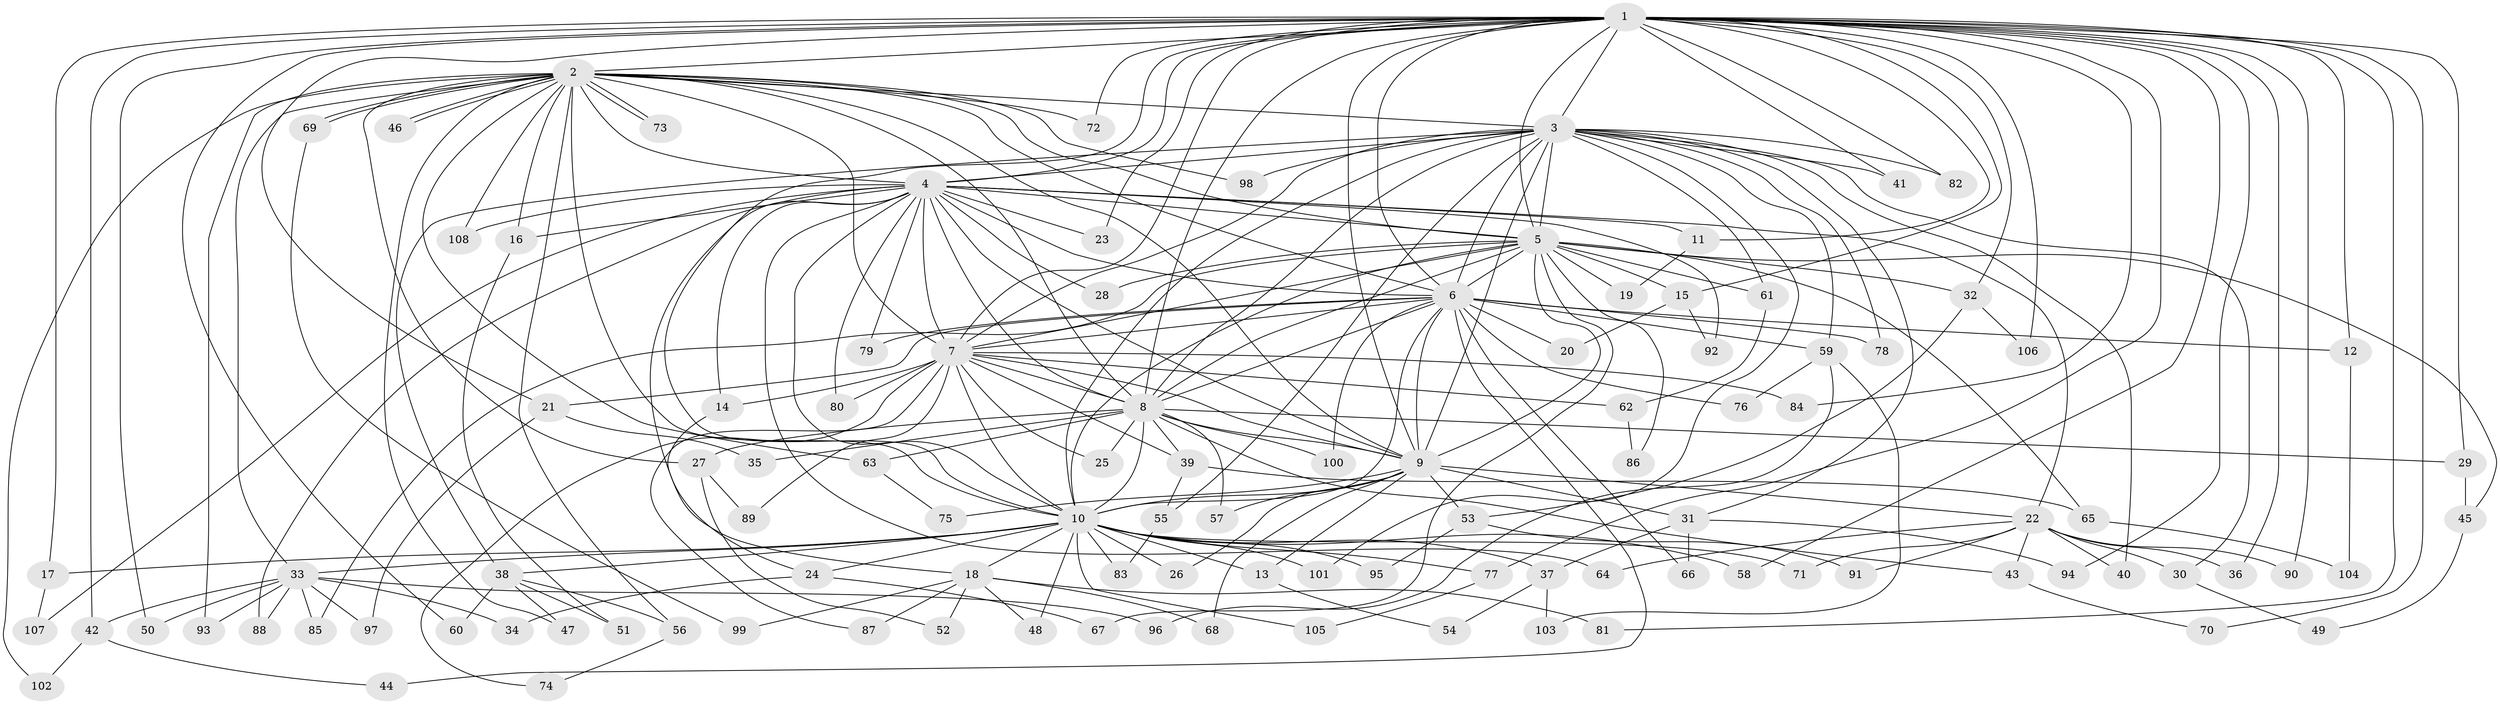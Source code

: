 // coarse degree distribution, {16: 0.029411764705882353, 24: 0.029411764705882353, 11: 0.058823529411764705, 13: 0.029411764705882353, 9: 0.11764705882352941, 8: 0.11764705882352941, 19: 0.029411764705882353, 3: 0.17647058823529413, 5: 0.058823529411764705, 2: 0.11764705882352941, 7: 0.029411764705882353, 4: 0.11764705882352941, 1: 0.08823529411764706}
// Generated by graph-tools (version 1.1) at 2025/49/03/04/25 22:49:56]
// undirected, 108 vertices, 241 edges
graph export_dot {
  node [color=gray90,style=filled];
  1;
  2;
  3;
  4;
  5;
  6;
  7;
  8;
  9;
  10;
  11;
  12;
  13;
  14;
  15;
  16;
  17;
  18;
  19;
  20;
  21;
  22;
  23;
  24;
  25;
  26;
  27;
  28;
  29;
  30;
  31;
  32;
  33;
  34;
  35;
  36;
  37;
  38;
  39;
  40;
  41;
  42;
  43;
  44;
  45;
  46;
  47;
  48;
  49;
  50;
  51;
  52;
  53;
  54;
  55;
  56;
  57;
  58;
  59;
  60;
  61;
  62;
  63;
  64;
  65;
  66;
  67;
  68;
  69;
  70;
  71;
  72;
  73;
  74;
  75;
  76;
  77;
  78;
  79;
  80;
  81;
  82;
  83;
  84;
  85;
  86;
  87;
  88;
  89;
  90;
  91;
  92;
  93;
  94;
  95;
  96;
  97;
  98;
  99;
  100;
  101;
  102;
  103;
  104;
  105;
  106;
  107;
  108;
  1 -- 2;
  1 -- 3;
  1 -- 4;
  1 -- 5;
  1 -- 6;
  1 -- 7;
  1 -- 8;
  1 -- 9;
  1 -- 10;
  1 -- 11;
  1 -- 12;
  1 -- 15;
  1 -- 17;
  1 -- 21;
  1 -- 23;
  1 -- 29;
  1 -- 32;
  1 -- 36;
  1 -- 41;
  1 -- 42;
  1 -- 50;
  1 -- 58;
  1 -- 60;
  1 -- 70;
  1 -- 72;
  1 -- 77;
  1 -- 81;
  1 -- 82;
  1 -- 84;
  1 -- 90;
  1 -- 94;
  1 -- 106;
  2 -- 3;
  2 -- 4;
  2 -- 5;
  2 -- 6;
  2 -- 7;
  2 -- 8;
  2 -- 9;
  2 -- 10;
  2 -- 16;
  2 -- 27;
  2 -- 33;
  2 -- 46;
  2 -- 46;
  2 -- 47;
  2 -- 56;
  2 -- 63;
  2 -- 69;
  2 -- 69;
  2 -- 72;
  2 -- 73;
  2 -- 73;
  2 -- 93;
  2 -- 98;
  2 -- 102;
  2 -- 108;
  3 -- 4;
  3 -- 5;
  3 -- 6;
  3 -- 7;
  3 -- 8;
  3 -- 9;
  3 -- 10;
  3 -- 30;
  3 -- 31;
  3 -- 38;
  3 -- 40;
  3 -- 41;
  3 -- 55;
  3 -- 59;
  3 -- 61;
  3 -- 78;
  3 -- 82;
  3 -- 98;
  3 -- 101;
  4 -- 5;
  4 -- 6;
  4 -- 7;
  4 -- 8;
  4 -- 9;
  4 -- 10;
  4 -- 11;
  4 -- 14;
  4 -- 16;
  4 -- 18;
  4 -- 22;
  4 -- 23;
  4 -- 28;
  4 -- 64;
  4 -- 79;
  4 -- 80;
  4 -- 88;
  4 -- 92;
  4 -- 107;
  4 -- 108;
  5 -- 6;
  5 -- 7;
  5 -- 8;
  5 -- 9;
  5 -- 10;
  5 -- 15;
  5 -- 19;
  5 -- 28;
  5 -- 32;
  5 -- 45;
  5 -- 61;
  5 -- 65;
  5 -- 67;
  5 -- 85;
  5 -- 86;
  6 -- 7;
  6 -- 8;
  6 -- 9;
  6 -- 10;
  6 -- 12;
  6 -- 20;
  6 -- 21;
  6 -- 44;
  6 -- 59;
  6 -- 66;
  6 -- 76;
  6 -- 78;
  6 -- 79;
  6 -- 100;
  7 -- 8;
  7 -- 9;
  7 -- 10;
  7 -- 14;
  7 -- 25;
  7 -- 39;
  7 -- 62;
  7 -- 74;
  7 -- 80;
  7 -- 84;
  7 -- 87;
  7 -- 89;
  8 -- 9;
  8 -- 10;
  8 -- 25;
  8 -- 27;
  8 -- 29;
  8 -- 35;
  8 -- 39;
  8 -- 43;
  8 -- 57;
  8 -- 63;
  8 -- 100;
  9 -- 10;
  9 -- 13;
  9 -- 22;
  9 -- 26;
  9 -- 31;
  9 -- 53;
  9 -- 57;
  9 -- 68;
  9 -- 75;
  10 -- 13;
  10 -- 17;
  10 -- 18;
  10 -- 24;
  10 -- 26;
  10 -- 33;
  10 -- 37;
  10 -- 38;
  10 -- 48;
  10 -- 58;
  10 -- 71;
  10 -- 77;
  10 -- 83;
  10 -- 95;
  10 -- 101;
  10 -- 105;
  11 -- 19;
  12 -- 104;
  13 -- 54;
  14 -- 24;
  15 -- 20;
  15 -- 92;
  16 -- 51;
  17 -- 107;
  18 -- 48;
  18 -- 52;
  18 -- 68;
  18 -- 81;
  18 -- 87;
  18 -- 99;
  21 -- 35;
  21 -- 97;
  22 -- 30;
  22 -- 36;
  22 -- 40;
  22 -- 43;
  22 -- 64;
  22 -- 71;
  22 -- 90;
  22 -- 91;
  24 -- 34;
  24 -- 67;
  27 -- 52;
  27 -- 89;
  29 -- 45;
  30 -- 49;
  31 -- 37;
  31 -- 66;
  31 -- 94;
  32 -- 53;
  32 -- 106;
  33 -- 34;
  33 -- 42;
  33 -- 50;
  33 -- 85;
  33 -- 88;
  33 -- 93;
  33 -- 96;
  33 -- 97;
  37 -- 54;
  37 -- 103;
  38 -- 47;
  38 -- 51;
  38 -- 56;
  38 -- 60;
  39 -- 55;
  39 -- 65;
  42 -- 44;
  42 -- 102;
  43 -- 70;
  45 -- 49;
  53 -- 91;
  53 -- 95;
  55 -- 83;
  56 -- 74;
  59 -- 76;
  59 -- 96;
  59 -- 103;
  61 -- 62;
  62 -- 86;
  63 -- 75;
  65 -- 104;
  69 -- 99;
  77 -- 105;
}
